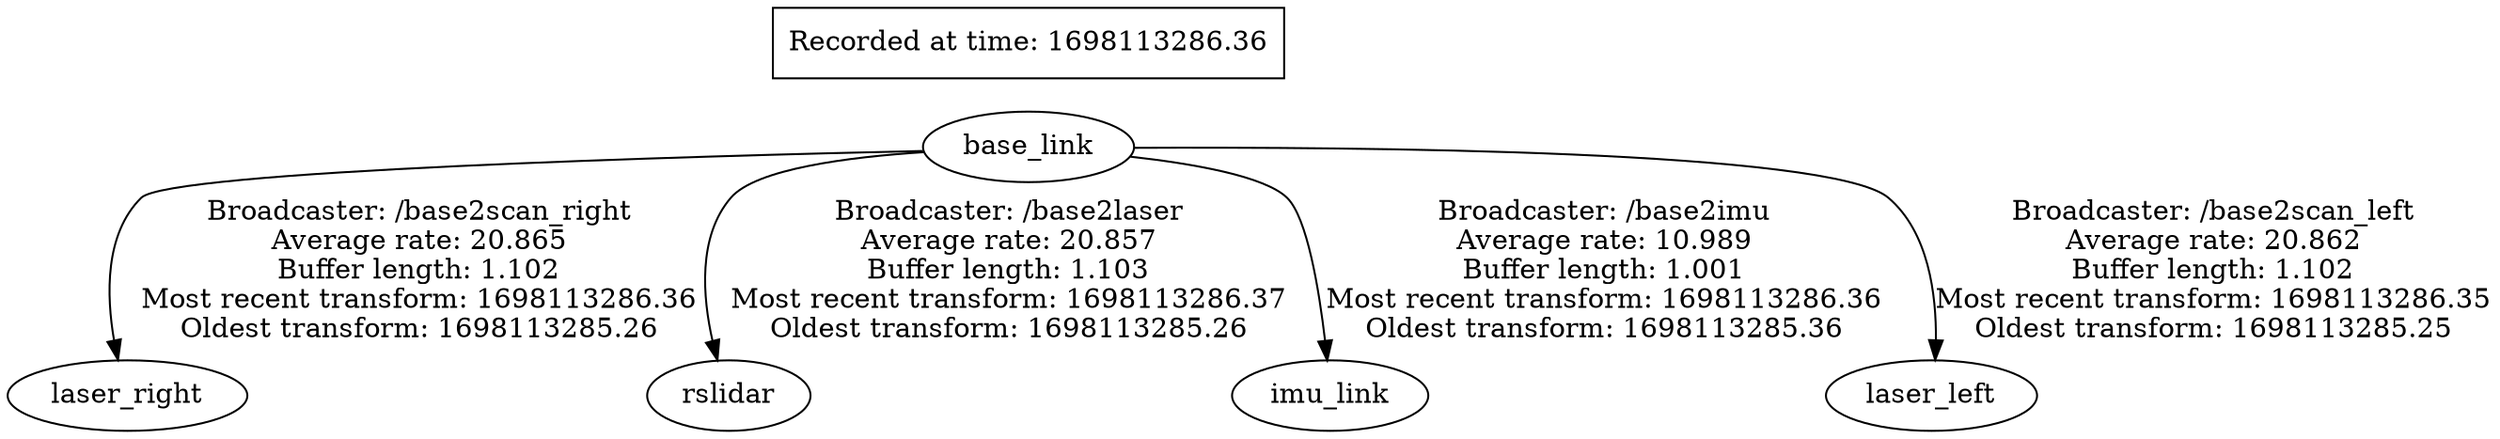 digraph graphname {
	graph [bb="0,0,979.1,216",
		compound=True,
		rank=same,
		rankdir=TB,
		ranksep=0.2
	];
	node [label="\N"];
	base_link	 [height=0.5,
		label=base_link,
		pos="405.1,145",
		shape=ellipse,
		width=1.2277];
	laser_right	 [height=0.5,
		label=laser_right,
		pos="48.096,18",
		shape=ellipse,
		width=1.336];
	base_link -> laser_right	 [label="Broadcaster: /base2scan_right\nAverage rate: 20.865\nBuffer length: 1.102\nMost recent transform: 1698113286.36\nOldest transform: 1698113285.26",
		lp="163.6,81.5",
		penwidth=1,
		pos="e,43.272,36.197 361.11,143.23 269.7,139.36 66.754,129.61 56.096,119 37.477,100.47 37.859,69.184 41.41,46.334"];
	rslidar	 [height=0.5,
		label=rslidar,
		pos="286.1,18",
		shape=ellipse,
		width=0.92075];
	base_link -> rslidar	 [label="Broadcaster: /base2laser\nAverage rate: 20.857\nBuffer length: 1.103\nMost recent transform: 1698113286.37\nOldest transform: 1698113285.26",
		lp="394.6,81.5",
		penwidth=1,
		pos="e,280.21,35.923 361.95,141.08 332.26,137.39 296.55,130.64 287.1,119 270.68,98.785 272.97,68.042 277.79,45.784"];
	imu_link	 [height=0.5,
		label=imu_link,
		pos="524.1,18",
		shape=ellipse,
		width=1.1916];
	base_link -> imu_link	 [label="Broadcaster: /base2imu\nAverage rate: 10.989\nBuffer length: 1.001\nMost recent transform: 1698113286.36\nOldest transform: 1698113285.36",
		lp="628.6,81.5",
		penwidth=1,
		pos="e,522.38,36.329 446.25,138.37 469,133.88 494.21,127.26 502.1,119 511.89,108.73 517.98,72.579 521.21,46.46"];
	laser_left	 [height=0.5,
		label=laser_left,
		pos="762.1,18",
		shape=ellipse,
		width=1.2096];
	base_link -> laser_left	 [label="Broadcaster: /base2scan_left\nAverage rate: 20.862\nBuffer length: 1.102\nMost recent transform: 1698113286.35\nOldest transform: 1698113285.25",
		lp="871.6,81.5",
		penwidth=1,
		pos="e,764.02,36.134 449.44,144.46 535.51,142.99 718.66,137.69 740.1,119 760.42,101.29 764.47,69.588 764.34,46.414"];
	"_22Recorded_20at_20time_3A_201698113286.36_22"	 [height=0.5,
		label="Recorded at time: 1698113286.36",
		pos="405.1,198",
		shape=box,
		width=2.8194];
	"_22Recorded_20at_20time_3A_201698113286.36_22" -> base_link	 [penwidth=1,
		pos="e,405.1,163.09 405.1,179.76 405.1,177.66 405.1,175.47 405.1,173.27",
		style=invis];
}
